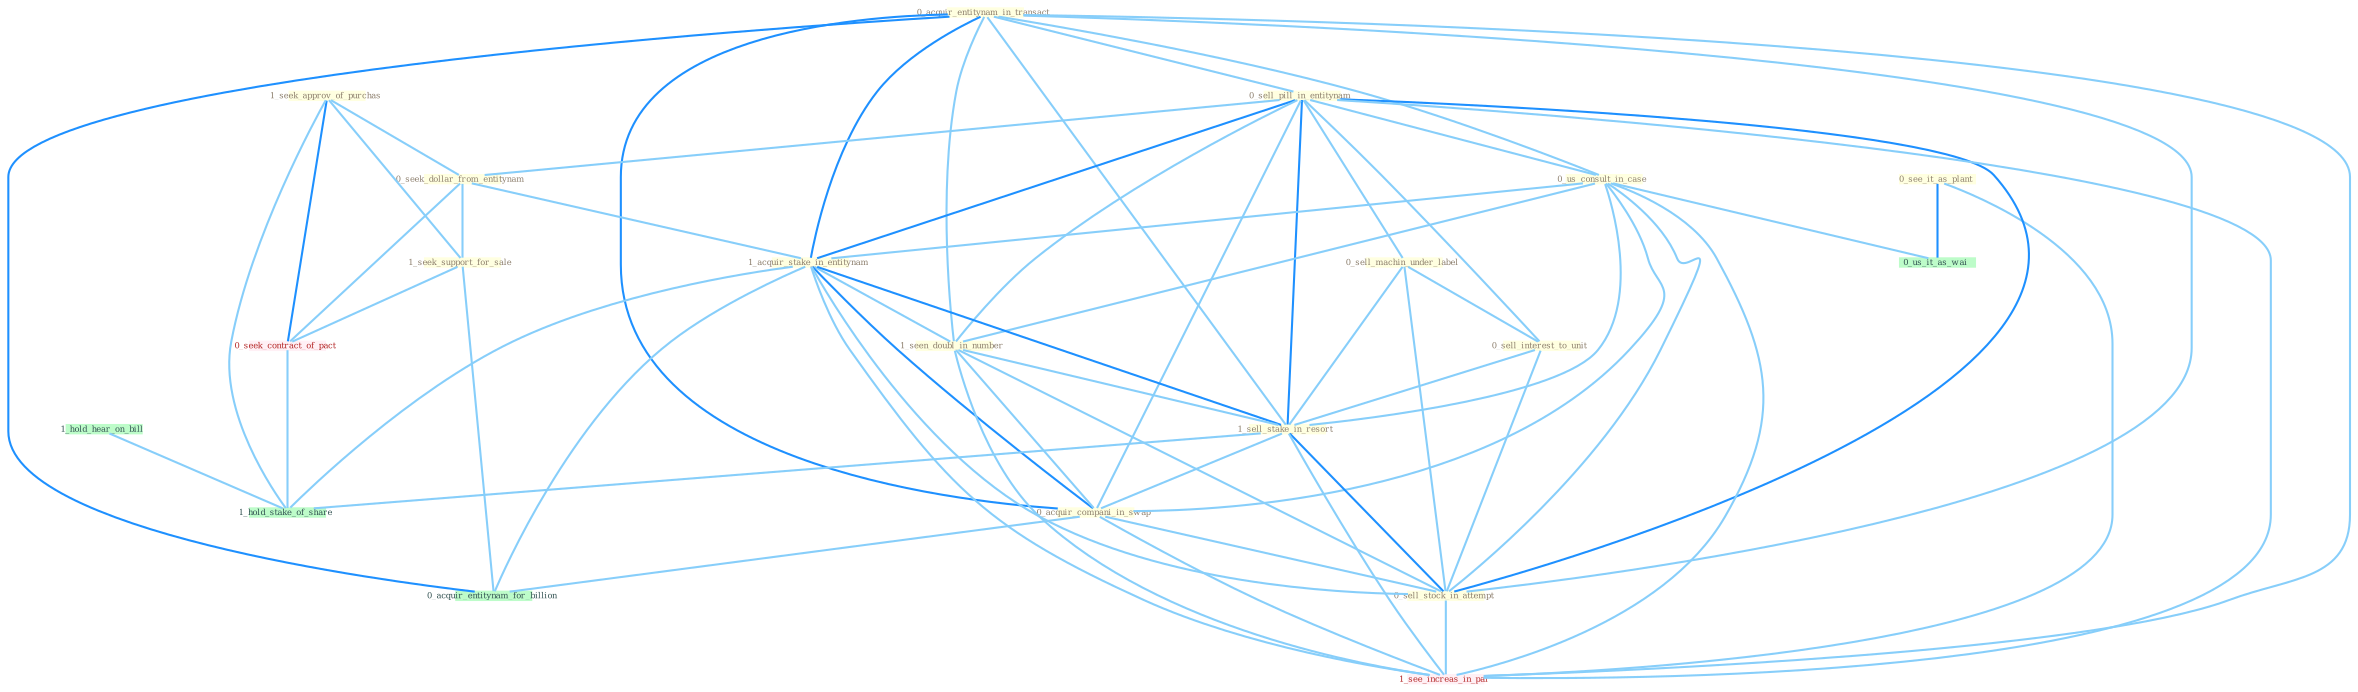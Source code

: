 Graph G{ 
    node
    [shape=polygon,style=filled,width=.5,height=.06,color="#BDFCC9",fixedsize=true,fontsize=4,
    fontcolor="#2f4f4f"];
    {node
    [color="#ffffe0", fontcolor="#8b7d6b"] "1_seek_approv_of_purchas " "0_see_it_as_plant " "0_acquir_entitynam_in_transact " "0_sell_pill_in_entitynam " "0_seek_dollar_from_entitynam " "0_us_consult_in_case " "0_sell_machin_under_label " "1_acquir_stake_in_entitynam " "1_seen_doubl_in_number " "0_sell_interest_to_unit " "1_sell_stake_in_resort " "0_acquir_compani_in_swap " "0_sell_stock_in_attempt " "1_seek_support_for_sale "}
{node [color="#fff0f5", fontcolor="#b22222"] "0_seek_contract_of_pact " "1_see_increas_in_pai "}
edge [color="#B0E2FF"];

	"1_seek_approv_of_purchas " -- "0_seek_dollar_from_entitynam " [w="1", color="#87cefa" ];
	"1_seek_approv_of_purchas " -- "1_seek_support_for_sale " [w="1", color="#87cefa" ];
	"1_seek_approv_of_purchas " -- "0_seek_contract_of_pact " [w="2", color="#1e90ff" , len=0.8];
	"1_seek_approv_of_purchas " -- "1_hold_stake_of_share " [w="1", color="#87cefa" ];
	"0_see_it_as_plant " -- "0_us_it_as_wai " [w="2", color="#1e90ff" , len=0.8];
	"0_see_it_as_plant " -- "1_see_increas_in_pai " [w="1", color="#87cefa" ];
	"0_acquir_entitynam_in_transact " -- "0_sell_pill_in_entitynam " [w="1", color="#87cefa" ];
	"0_acquir_entitynam_in_transact " -- "0_us_consult_in_case " [w="1", color="#87cefa" ];
	"0_acquir_entitynam_in_transact " -- "1_acquir_stake_in_entitynam " [w="2", color="#1e90ff" , len=0.8];
	"0_acquir_entitynam_in_transact " -- "1_seen_doubl_in_number " [w="1", color="#87cefa" ];
	"0_acquir_entitynam_in_transact " -- "1_sell_stake_in_resort " [w="1", color="#87cefa" ];
	"0_acquir_entitynam_in_transact " -- "0_acquir_compani_in_swap " [w="2", color="#1e90ff" , len=0.8];
	"0_acquir_entitynam_in_transact " -- "0_sell_stock_in_attempt " [w="1", color="#87cefa" ];
	"0_acquir_entitynam_in_transact " -- "0_acquir_entitynam_for_billion " [w="2", color="#1e90ff" , len=0.8];
	"0_acquir_entitynam_in_transact " -- "1_see_increas_in_pai " [w="1", color="#87cefa" ];
	"0_sell_pill_in_entitynam " -- "0_seek_dollar_from_entitynam " [w="1", color="#87cefa" ];
	"0_sell_pill_in_entitynam " -- "0_us_consult_in_case " [w="1", color="#87cefa" ];
	"0_sell_pill_in_entitynam " -- "0_sell_machin_under_label " [w="1", color="#87cefa" ];
	"0_sell_pill_in_entitynam " -- "1_acquir_stake_in_entitynam " [w="2", color="#1e90ff" , len=0.8];
	"0_sell_pill_in_entitynam " -- "1_seen_doubl_in_number " [w="1", color="#87cefa" ];
	"0_sell_pill_in_entitynam " -- "0_sell_interest_to_unit " [w="1", color="#87cefa" ];
	"0_sell_pill_in_entitynam " -- "1_sell_stake_in_resort " [w="2", color="#1e90ff" , len=0.8];
	"0_sell_pill_in_entitynam " -- "0_acquir_compani_in_swap " [w="1", color="#87cefa" ];
	"0_sell_pill_in_entitynam " -- "0_sell_stock_in_attempt " [w="2", color="#1e90ff" , len=0.8];
	"0_sell_pill_in_entitynam " -- "1_see_increas_in_pai " [w="1", color="#87cefa" ];
	"0_seek_dollar_from_entitynam " -- "1_acquir_stake_in_entitynam " [w="1", color="#87cefa" ];
	"0_seek_dollar_from_entitynam " -- "1_seek_support_for_sale " [w="1", color="#87cefa" ];
	"0_seek_dollar_from_entitynam " -- "0_seek_contract_of_pact " [w="1", color="#87cefa" ];
	"0_us_consult_in_case " -- "1_acquir_stake_in_entitynam " [w="1", color="#87cefa" ];
	"0_us_consult_in_case " -- "1_seen_doubl_in_number " [w="1", color="#87cefa" ];
	"0_us_consult_in_case " -- "1_sell_stake_in_resort " [w="1", color="#87cefa" ];
	"0_us_consult_in_case " -- "0_acquir_compani_in_swap " [w="1", color="#87cefa" ];
	"0_us_consult_in_case " -- "0_sell_stock_in_attempt " [w="1", color="#87cefa" ];
	"0_us_consult_in_case " -- "0_us_it_as_wai " [w="1", color="#87cefa" ];
	"0_us_consult_in_case " -- "1_see_increas_in_pai " [w="1", color="#87cefa" ];
	"0_sell_machin_under_label " -- "0_sell_interest_to_unit " [w="1", color="#87cefa" ];
	"0_sell_machin_under_label " -- "1_sell_stake_in_resort " [w="1", color="#87cefa" ];
	"0_sell_machin_under_label " -- "0_sell_stock_in_attempt " [w="1", color="#87cefa" ];
	"1_acquir_stake_in_entitynam " -- "1_seen_doubl_in_number " [w="1", color="#87cefa" ];
	"1_acquir_stake_in_entitynam " -- "1_sell_stake_in_resort " [w="2", color="#1e90ff" , len=0.8];
	"1_acquir_stake_in_entitynam " -- "0_acquir_compani_in_swap " [w="2", color="#1e90ff" , len=0.8];
	"1_acquir_stake_in_entitynam " -- "0_sell_stock_in_attempt " [w="1", color="#87cefa" ];
	"1_acquir_stake_in_entitynam " -- "0_acquir_entitynam_for_billion " [w="1", color="#87cefa" ];
	"1_acquir_stake_in_entitynam " -- "1_see_increas_in_pai " [w="1", color="#87cefa" ];
	"1_acquir_stake_in_entitynam " -- "1_hold_stake_of_share " [w="1", color="#87cefa" ];
	"1_seen_doubl_in_number " -- "1_sell_stake_in_resort " [w="1", color="#87cefa" ];
	"1_seen_doubl_in_number " -- "0_acquir_compani_in_swap " [w="1", color="#87cefa" ];
	"1_seen_doubl_in_number " -- "0_sell_stock_in_attempt " [w="1", color="#87cefa" ];
	"1_seen_doubl_in_number " -- "1_see_increas_in_pai " [w="1", color="#87cefa" ];
	"0_sell_interest_to_unit " -- "1_sell_stake_in_resort " [w="1", color="#87cefa" ];
	"0_sell_interest_to_unit " -- "0_sell_stock_in_attempt " [w="1", color="#87cefa" ];
	"1_sell_stake_in_resort " -- "0_acquir_compani_in_swap " [w="1", color="#87cefa" ];
	"1_sell_stake_in_resort " -- "0_sell_stock_in_attempt " [w="2", color="#1e90ff" , len=0.8];
	"1_sell_stake_in_resort " -- "1_see_increas_in_pai " [w="1", color="#87cefa" ];
	"1_sell_stake_in_resort " -- "1_hold_stake_of_share " [w="1", color="#87cefa" ];
	"0_acquir_compani_in_swap " -- "0_sell_stock_in_attempt " [w="1", color="#87cefa" ];
	"0_acquir_compani_in_swap " -- "0_acquir_entitynam_for_billion " [w="1", color="#87cefa" ];
	"0_acquir_compani_in_swap " -- "1_see_increas_in_pai " [w="1", color="#87cefa" ];
	"0_sell_stock_in_attempt " -- "1_see_increas_in_pai " [w="1", color="#87cefa" ];
	"1_seek_support_for_sale " -- "0_seek_contract_of_pact " [w="1", color="#87cefa" ];
	"1_seek_support_for_sale " -- "0_acquir_entitynam_for_billion " [w="1", color="#87cefa" ];
	"0_seek_contract_of_pact " -- "1_hold_stake_of_share " [w="1", color="#87cefa" ];
	"1_hold_hear_on_bill " -- "1_hold_stake_of_share " [w="1", color="#87cefa" ];
}